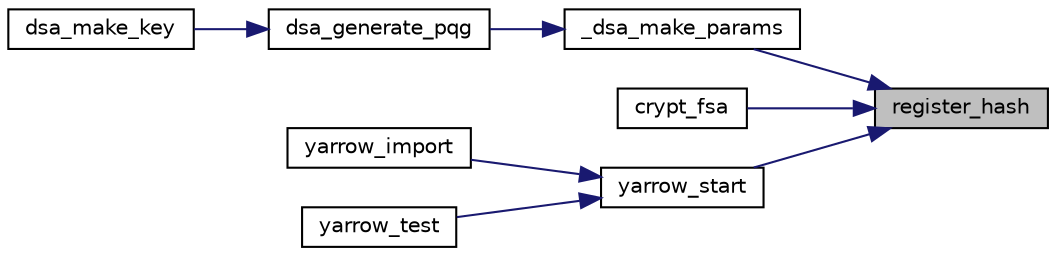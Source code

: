 digraph "register_hash"
{
 // LATEX_PDF_SIZE
  edge [fontname="Helvetica",fontsize="10",labelfontname="Helvetica",labelfontsize="10"];
  node [fontname="Helvetica",fontsize="10",shape=record];
  rankdir="RL";
  Node3 [label="register_hash",height=0.2,width=0.4,color="black", fillcolor="grey75", style="filled", fontcolor="black",tooltip="Register a hash with the descriptor table."];
  Node3 -> Node4 [dir="back",color="midnightblue",fontsize="10",style="solid",fontname="Helvetica"];
  Node4 [label="_dsa_make_params",height=0.2,width=0.4,color="black", fillcolor="white", style="filled",URL="$dsa__generate__pqg_8c.html#ad38793673d78a4d45177d5b839e1e16b",tooltip="Create DSA parameters (INTERNAL ONLY, not part of public API)"];
  Node4 -> Node5 [dir="back",color="midnightblue",fontsize="10",style="solid",fontname="Helvetica"];
  Node5 [label="dsa_generate_pqg",height=0.2,width=0.4,color="black", fillcolor="white", style="filled",URL="$dsa__generate__pqg_8c.html#aa25c2f74420daea058431d3ad4b2340d",tooltip="Generate DSA parameters p, q & g."];
  Node5 -> Node6 [dir="back",color="midnightblue",fontsize="10",style="solid",fontname="Helvetica"];
  Node6 [label="dsa_make_key",height=0.2,width=0.4,color="black", fillcolor="white", style="filled",URL="$dsa__make__key_8c.html#a9b48ea999f1e23e839ae5b62aab985c6",tooltip="Old-style creation of a DSA key."];
  Node3 -> Node7 [dir="back",color="midnightblue",fontsize="10",style="solid",fontname="Helvetica"];
  Node7 [label="crypt_fsa",height=0.2,width=0.4,color="black", fillcolor="white", style="filled",URL="$crypt__fsa_8c.html#aefa03a9ea8721b2d7c4ec148f3124c03",tooltip=" "];
  Node3 -> Node8 [dir="back",color="midnightblue",fontsize="10",style="solid",fontname="Helvetica"];
  Node8 [label="yarrow_start",height=0.2,width=0.4,color="black", fillcolor="white", style="filled",URL="$yarrow_8c.html#a4be37aa6e50e66e51a3f0fa0c9fa5ac8",tooltip="Start the PRNG."];
  Node8 -> Node9 [dir="back",color="midnightblue",fontsize="10",style="solid",fontname="Helvetica"];
  Node9 [label="yarrow_import",height=0.2,width=0.4,color="black", fillcolor="white", style="filled",URL="$yarrow_8c.html#aa4abeeec501ff7cc5d002bf2ea495865",tooltip="Import a PRNG state."];
  Node8 -> Node10 [dir="back",color="midnightblue",fontsize="10",style="solid",fontname="Helvetica"];
  Node10 [label="yarrow_test",height=0.2,width=0.4,color="black", fillcolor="white", style="filled",URL="$yarrow_8c.html#a015eaaca3b133390535d3be2fced5cc1",tooltip="PRNG self-test."];
}

